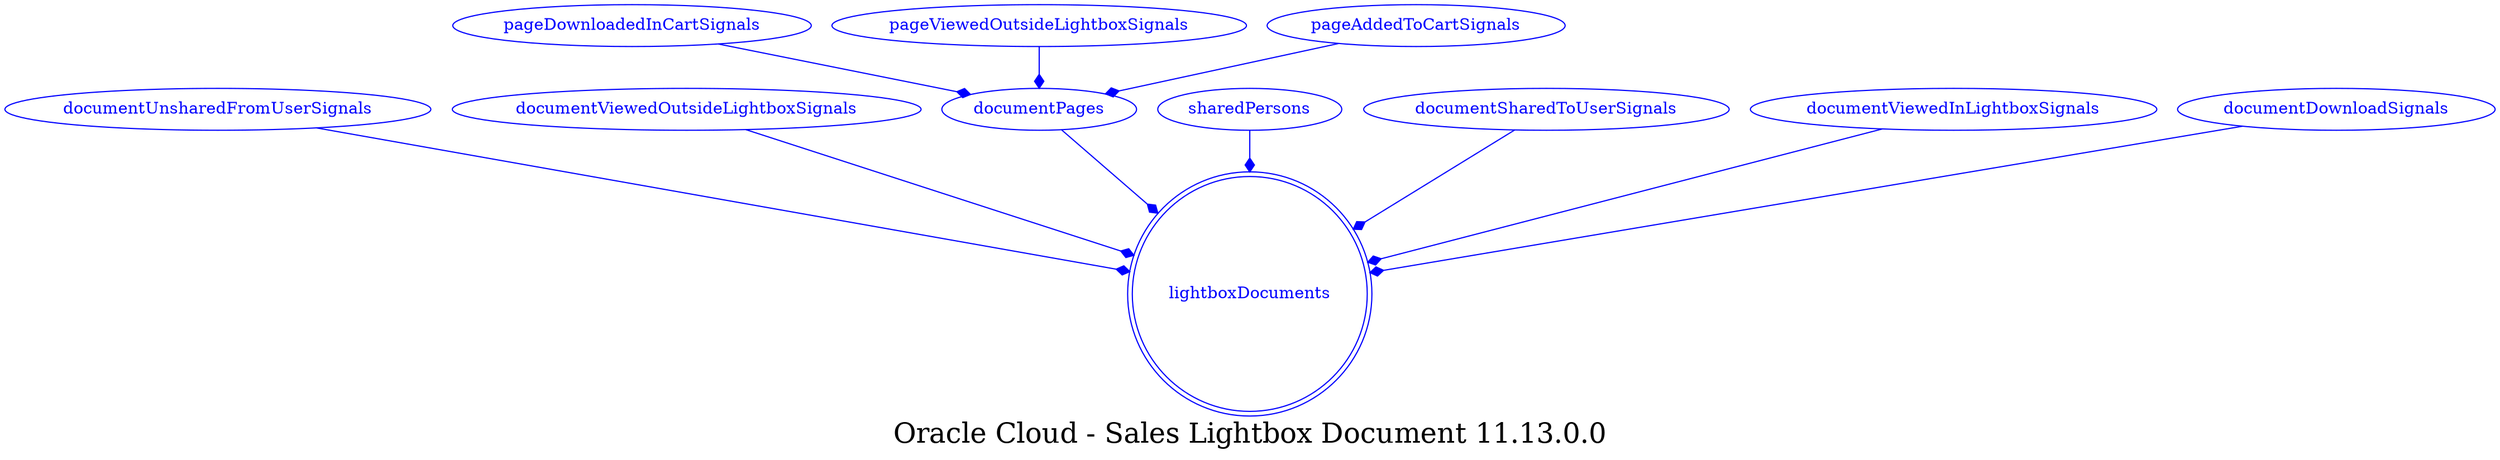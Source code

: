 digraph LexiconGraph {
graph[label="Oracle Cloud - Sales Lightbox Document 11.13.0.0", fontsize=24]
splines=true
"lightboxDocuments" [color=blue, fontcolor=blue, shape=doublecircle]
"documentUnsharedFromUserSignals" -> "lightboxDocuments" [color=blue, fontcolor=blue, arrowhead=diamond, arrowtail=none]
"documentUnsharedFromUserSignals" [color=blue, fontcolor=blue, shape=ellipse]
"documentViewedOutsideLightboxSignals" -> "lightboxDocuments" [color=blue, fontcolor=blue, arrowhead=diamond, arrowtail=none]
"documentViewedOutsideLightboxSignals" [color=blue, fontcolor=blue, shape=ellipse]
"documentPages" -> "lightboxDocuments" [color=blue, fontcolor=blue, arrowhead=diamond, arrowtail=none]
"documentPages" [color=blue, fontcolor=blue, shape=ellipse]
"pageDownloadedInCartSignals" -> "documentPages" [color=blue, fontcolor=blue, arrowhead=diamond, arrowtail=none]
"pageDownloadedInCartSignals" [color=blue, fontcolor=blue, shape=ellipse]
"pageViewedOutsideLightboxSignals" -> "documentPages" [color=blue, fontcolor=blue, arrowhead=diamond, arrowtail=none]
"pageViewedOutsideLightboxSignals" [color=blue, fontcolor=blue, shape=ellipse]
"pageAddedToCartSignals" -> "documentPages" [color=blue, fontcolor=blue, arrowhead=diamond, arrowtail=none]
"pageAddedToCartSignals" [color=blue, fontcolor=blue, shape=ellipse]
"sharedPersons" -> "lightboxDocuments" [color=blue, fontcolor=blue, arrowhead=diamond, arrowtail=none]
"sharedPersons" [color=blue, fontcolor=blue, shape=ellipse]
"documentSharedToUserSignals" -> "lightboxDocuments" [color=blue, fontcolor=blue, arrowhead=diamond, arrowtail=none]
"documentSharedToUserSignals" [color=blue, fontcolor=blue, shape=ellipse]
"documentViewedInLightboxSignals" -> "lightboxDocuments" [color=blue, fontcolor=blue, arrowhead=diamond, arrowtail=none]
"documentViewedInLightboxSignals" [color=blue, fontcolor=blue, shape=ellipse]
"documentDownloadSignals" -> "lightboxDocuments" [color=blue, fontcolor=blue, arrowhead=diamond, arrowtail=none]
"documentDownloadSignals" [color=blue, fontcolor=blue, shape=ellipse]
}
